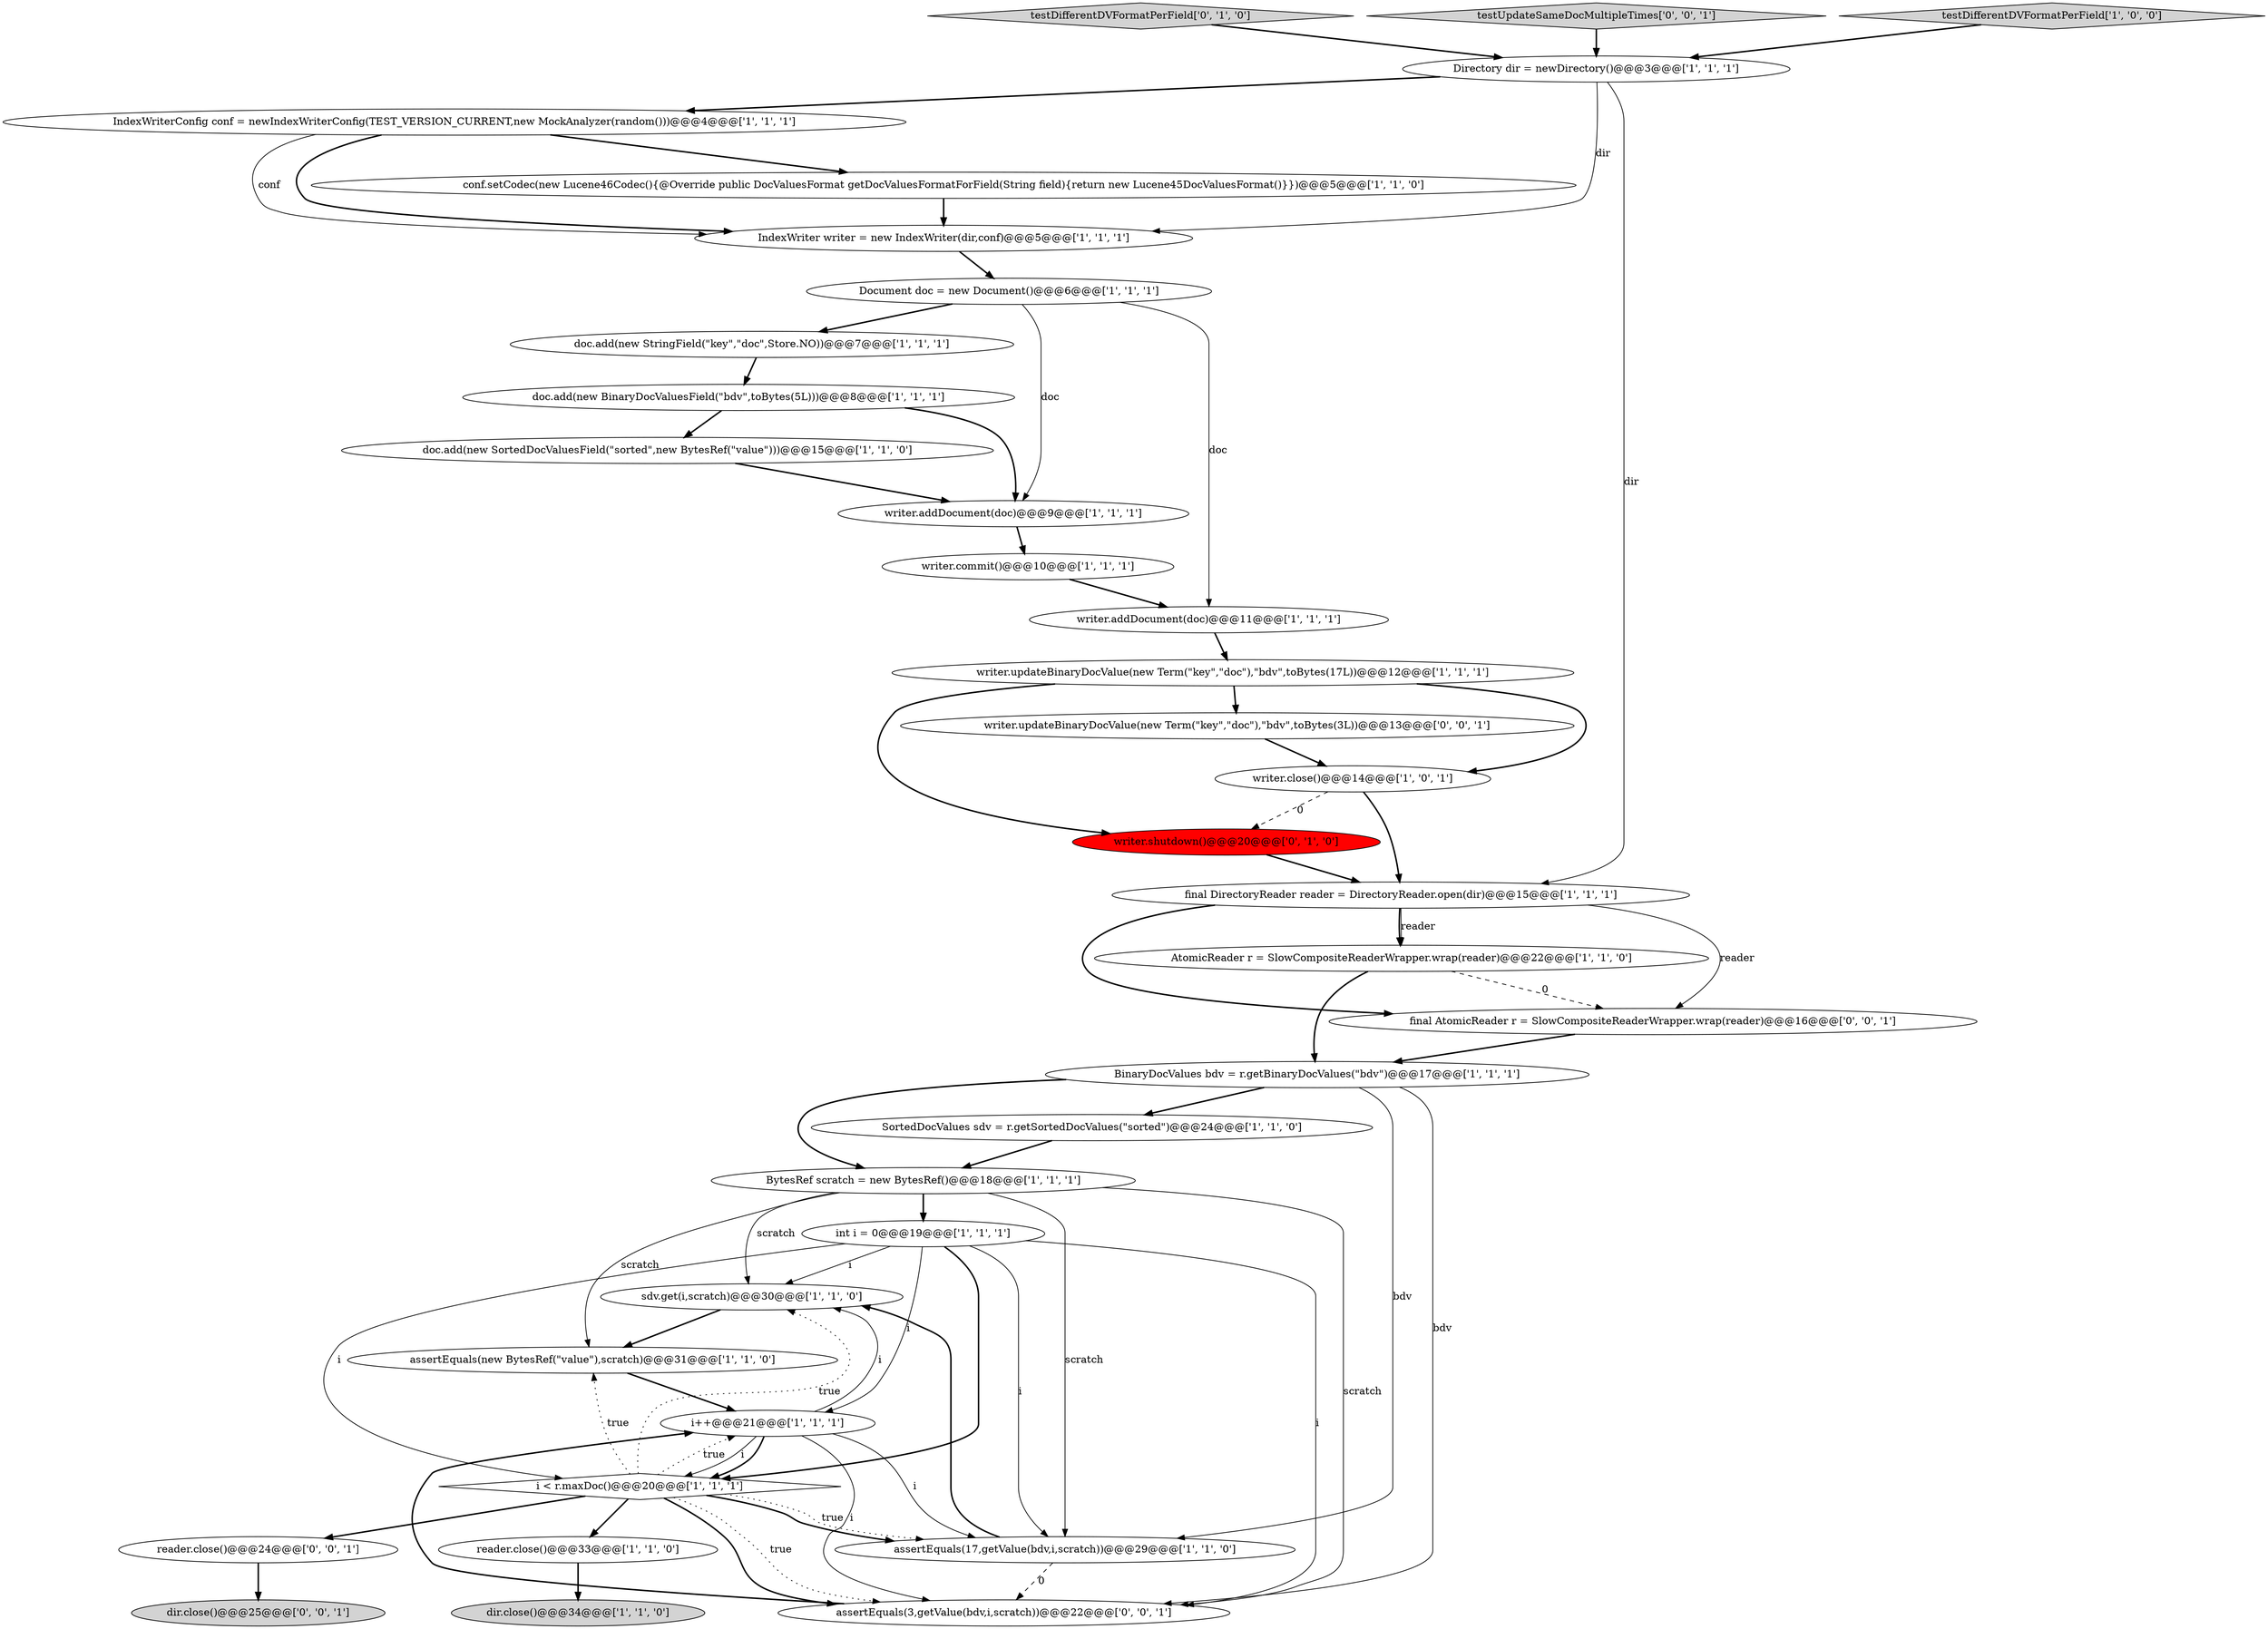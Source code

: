 digraph {
14 [style = filled, label = "sdv.get(i,scratch)@@@30@@@['1', '1', '0']", fillcolor = white, shape = ellipse image = "AAA0AAABBB1BBB"];
26 [style = filled, label = "writer.commit()@@@10@@@['1', '1', '1']", fillcolor = white, shape = ellipse image = "AAA0AAABBB1BBB"];
34 [style = filled, label = "reader.close()@@@24@@@['0', '0', '1']", fillcolor = white, shape = ellipse image = "AAA0AAABBB3BBB"];
11 [style = filled, label = "writer.updateBinaryDocValue(new Term(\"key\",\"doc\"),\"bdv\",toBytes(17L))@@@12@@@['1', '1', '1']", fillcolor = white, shape = ellipse image = "AAA0AAABBB1BBB"];
28 [style = filled, label = "testDifferentDVFormatPerField['0', '1', '0']", fillcolor = lightgray, shape = diamond image = "AAA0AAABBB2BBB"];
7 [style = filled, label = "writer.close()@@@14@@@['1', '0', '1']", fillcolor = white, shape = ellipse image = "AAA0AAABBB1BBB"];
2 [style = filled, label = "reader.close()@@@33@@@['1', '1', '0']", fillcolor = white, shape = ellipse image = "AAA0AAABBB1BBB"];
16 [style = filled, label = "doc.add(new BinaryDocValuesField(\"bdv\",toBytes(5L)))@@@8@@@['1', '1', '1']", fillcolor = white, shape = ellipse image = "AAA0AAABBB1BBB"];
3 [style = filled, label = "AtomicReader r = SlowCompositeReaderWrapper.wrap(reader)@@@22@@@['1', '1', '0']", fillcolor = white, shape = ellipse image = "AAA0AAABBB1BBB"];
13 [style = filled, label = "dir.close()@@@34@@@['1', '1', '0']", fillcolor = lightgray, shape = ellipse image = "AAA0AAABBB1BBB"];
24 [style = filled, label = "assertEquals(17,getValue(bdv,i,scratch))@@@29@@@['1', '1', '0']", fillcolor = white, shape = ellipse image = "AAA0AAABBB1BBB"];
31 [style = filled, label = "writer.updateBinaryDocValue(new Term(\"key\",\"doc\"),\"bdv\",toBytes(3L))@@@13@@@['0', '0', '1']", fillcolor = white, shape = ellipse image = "AAA0AAABBB3BBB"];
33 [style = filled, label = "testUpdateSameDocMultipleTimes['0', '0', '1']", fillcolor = lightgray, shape = diamond image = "AAA0AAABBB3BBB"];
4 [style = filled, label = "i < r.maxDoc()@@@20@@@['1', '1', '1']", fillcolor = white, shape = diamond image = "AAA0AAABBB1BBB"];
10 [style = filled, label = "BytesRef scratch = new BytesRef()@@@18@@@['1', '1', '1']", fillcolor = white, shape = ellipse image = "AAA0AAABBB1BBB"];
23 [style = filled, label = "int i = 0@@@19@@@['1', '1', '1']", fillcolor = white, shape = ellipse image = "AAA0AAABBB1BBB"];
9 [style = filled, label = "doc.add(new SortedDocValuesField(\"sorted\",new BytesRef(\"value\")))@@@15@@@['1', '1', '0']", fillcolor = white, shape = ellipse image = "AAA0AAABBB1BBB"];
0 [style = filled, label = "IndexWriter writer = new IndexWriter(dir,conf)@@@5@@@['1', '1', '1']", fillcolor = white, shape = ellipse image = "AAA0AAABBB1BBB"];
8 [style = filled, label = "writer.addDocument(doc)@@@11@@@['1', '1', '1']", fillcolor = white, shape = ellipse image = "AAA0AAABBB1BBB"];
12 [style = filled, label = "BinaryDocValues bdv = r.getBinaryDocValues(\"bdv\")@@@17@@@['1', '1', '1']", fillcolor = white, shape = ellipse image = "AAA0AAABBB1BBB"];
29 [style = filled, label = "assertEquals(3,getValue(bdv,i,scratch))@@@22@@@['0', '0', '1']", fillcolor = white, shape = ellipse image = "AAA0AAABBB3BBB"];
32 [style = filled, label = "final AtomicReader r = SlowCompositeReaderWrapper.wrap(reader)@@@16@@@['0', '0', '1']", fillcolor = white, shape = ellipse image = "AAA0AAABBB3BBB"];
15 [style = filled, label = "testDifferentDVFormatPerField['1', '0', '0']", fillcolor = lightgray, shape = diamond image = "AAA0AAABBB1BBB"];
22 [style = filled, label = "IndexWriterConfig conf = newIndexWriterConfig(TEST_VERSION_CURRENT,new MockAnalyzer(random()))@@@4@@@['1', '1', '1']", fillcolor = white, shape = ellipse image = "AAA0AAABBB1BBB"];
18 [style = filled, label = "i++@@@21@@@['1', '1', '1']", fillcolor = white, shape = ellipse image = "AAA0AAABBB1BBB"];
30 [style = filled, label = "dir.close()@@@25@@@['0', '0', '1']", fillcolor = lightgray, shape = ellipse image = "AAA0AAABBB3BBB"];
6 [style = filled, label = "final DirectoryReader reader = DirectoryReader.open(dir)@@@15@@@['1', '1', '1']", fillcolor = white, shape = ellipse image = "AAA0AAABBB1BBB"];
20 [style = filled, label = "assertEquals(new BytesRef(\"value\"),scratch)@@@31@@@['1', '1', '0']", fillcolor = white, shape = ellipse image = "AAA0AAABBB1BBB"];
25 [style = filled, label = "doc.add(new StringField(\"key\",\"doc\",Store.NO))@@@7@@@['1', '1', '1']", fillcolor = white, shape = ellipse image = "AAA0AAABBB1BBB"];
27 [style = filled, label = "writer.shutdown()@@@20@@@['0', '1', '0']", fillcolor = red, shape = ellipse image = "AAA1AAABBB2BBB"];
17 [style = filled, label = "Document doc = new Document()@@@6@@@['1', '1', '1']", fillcolor = white, shape = ellipse image = "AAA0AAABBB1BBB"];
19 [style = filled, label = "SortedDocValues sdv = r.getSortedDocValues(\"sorted\")@@@24@@@['1', '1', '0']", fillcolor = white, shape = ellipse image = "AAA0AAABBB1BBB"];
5 [style = filled, label = "conf.setCodec(new Lucene46Codec(){@Override public DocValuesFormat getDocValuesFormatForField(String field){return new Lucene45DocValuesFormat()}})@@@5@@@['1', '1', '0']", fillcolor = white, shape = ellipse image = "AAA0AAABBB1BBB"];
21 [style = filled, label = "Directory dir = newDirectory()@@@3@@@['1', '1', '1']", fillcolor = white, shape = ellipse image = "AAA0AAABBB1BBB"];
1 [style = filled, label = "writer.addDocument(doc)@@@9@@@['1', '1', '1']", fillcolor = white, shape = ellipse image = "AAA0AAABBB1BBB"];
6->32 [style = bold, label=""];
21->0 [style = solid, label="dir"];
17->8 [style = solid, label="doc"];
17->25 [style = bold, label=""];
6->3 [style = bold, label=""];
4->18 [style = dotted, label="true"];
10->20 [style = solid, label="scratch"];
12->29 [style = solid, label="bdv"];
23->29 [style = solid, label="i"];
4->24 [style = bold, label=""];
23->24 [style = solid, label="i"];
23->18 [style = solid, label="i"];
17->1 [style = solid, label="doc"];
15->21 [style = bold, label=""];
0->17 [style = bold, label=""];
32->12 [style = bold, label=""];
22->0 [style = solid, label="conf"];
4->20 [style = dotted, label="true"];
18->24 [style = solid, label="i"];
23->4 [style = bold, label=""];
24->29 [style = dashed, label="0"];
19->10 [style = bold, label=""];
6->32 [style = solid, label="reader"];
26->8 [style = bold, label=""];
4->29 [style = bold, label=""];
23->4 [style = solid, label="i"];
4->2 [style = bold, label=""];
18->29 [style = solid, label="i"];
3->12 [style = bold, label=""];
23->14 [style = solid, label="i"];
4->14 [style = dotted, label="true"];
1->26 [style = bold, label=""];
25->16 [style = bold, label=""];
22->5 [style = bold, label=""];
27->6 [style = bold, label=""];
31->7 [style = bold, label=""];
34->30 [style = bold, label=""];
29->18 [style = bold, label=""];
24->14 [style = bold, label=""];
2->13 [style = bold, label=""];
7->27 [style = dashed, label="0"];
21->6 [style = solid, label="dir"];
10->24 [style = solid, label="scratch"];
20->18 [style = bold, label=""];
4->29 [style = dotted, label="true"];
11->31 [style = bold, label=""];
28->21 [style = bold, label=""];
12->10 [style = bold, label=""];
22->0 [style = bold, label=""];
18->4 [style = bold, label=""];
18->14 [style = solid, label="i"];
5->0 [style = bold, label=""];
16->1 [style = bold, label=""];
21->22 [style = bold, label=""];
10->23 [style = bold, label=""];
7->6 [style = bold, label=""];
10->29 [style = solid, label="scratch"];
12->24 [style = solid, label="bdv"];
4->34 [style = bold, label=""];
18->4 [style = solid, label="i"];
4->24 [style = dotted, label="true"];
3->32 [style = dashed, label="0"];
10->14 [style = solid, label="scratch"];
6->3 [style = solid, label="reader"];
9->1 [style = bold, label=""];
12->19 [style = bold, label=""];
33->21 [style = bold, label=""];
8->11 [style = bold, label=""];
16->9 [style = bold, label=""];
11->7 [style = bold, label=""];
14->20 [style = bold, label=""];
11->27 [style = bold, label=""];
}

